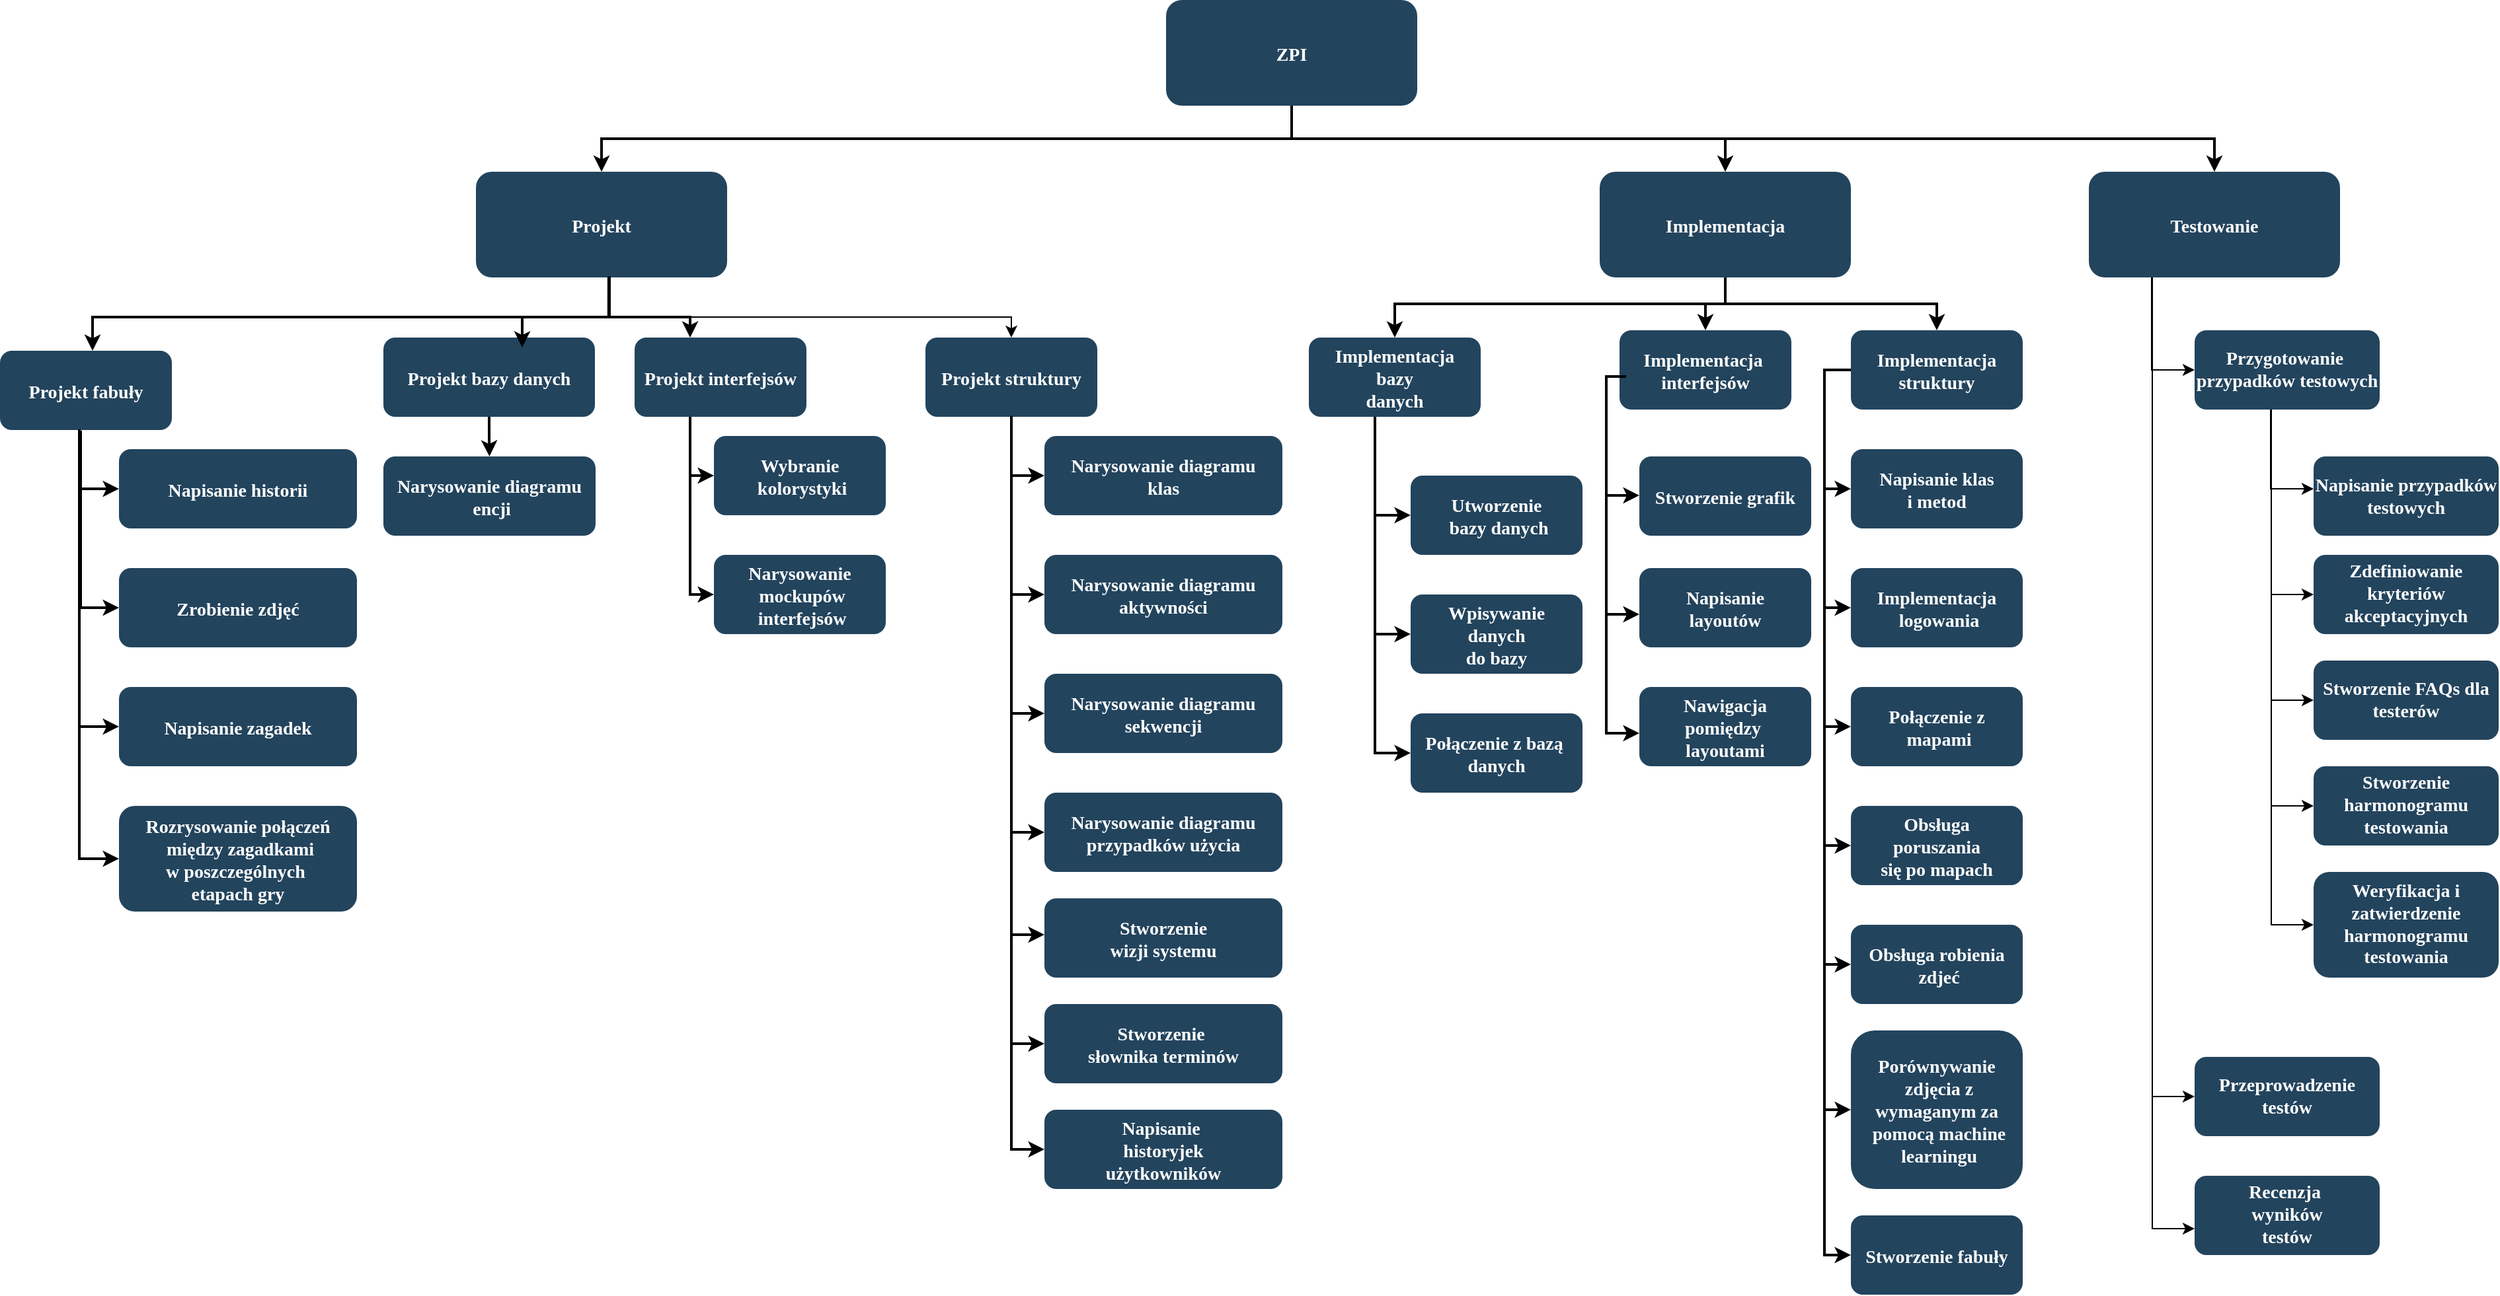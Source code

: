 <mxfile version="12.7.9" type="device"><diagram name="Page-1" id="2c0d36ab-eaac-3732-788b-9136903baeff"><mxGraphModel dx="3112.5" dy="785" grid="1" gridSize="10" guides="1" tooltips="1" connect="1" arrows="1" fold="1" page="1" pageScale="1.5" pageWidth="1169" pageHeight="827" background="#ffffff" math="0" shadow="0"><root><mxCell id="0"/><mxCell id="1" parent="0"/><mxCell id="2" value="ZPI" style="rounded=1;fillColor=#23445D;gradientColor=none;strokeColor=none;fontColor=#FFFFFF;fontStyle=1;fontFamily=Tahoma;fontSize=14" parent="1" vertex="1"><mxGeometry x="562" y="200" width="190" height="80" as="geometry"/></mxCell><mxCell id="9" value="" style="edgeStyle=elbowEdgeStyle;elbow=vertical;strokeWidth=2;rounded=0;entryX=0.5;entryY=0;entryDx=0;entryDy=0;" parent="1" source="2" target="10" edge="1"><mxGeometry x="337" y="215.5" width="100" height="100" as="geometry"><mxPoint x="337" y="315.5" as="sourcePoint"/><mxPoint x="1457.0" y="335.5" as="targetPoint"/></mxGeometry></mxCell><mxCell id="hsRtvy7XUHD8BwXl_ExT-123" value="" style="edgeStyle=orthogonalEdgeStyle;rounded=0;orthogonalLoop=1;jettySize=auto;html=1;exitX=0.25;exitY=1;exitDx=0;exitDy=0;entryX=0;entryY=0.5;entryDx=0;entryDy=0;" edge="1" parent="1" source="10" target="hsRtvy7XUHD8BwXl_ExT-108"><mxGeometry relative="1" as="geometry"><mxPoint x="1320" y="480" as="targetPoint"/><Array as="points"><mxPoint x="1308" y="480"/></Array></mxGeometry></mxCell><mxCell id="10" value="Testowanie" style="rounded=1;fillColor=#23445D;gradientColor=none;strokeColor=none;fontColor=#FFFFFF;fontStyle=1;fontFamily=Tahoma;fontSize=14" parent="1" vertex="1"><mxGeometry x="1260" y="330" width="190" height="80" as="geometry"/></mxCell><mxCell id="12" value="Implementacja" style="rounded=1;fillColor=#23445D;gradientColor=none;strokeColor=none;fontColor=#FFFFFF;fontStyle=1;fontFamily=Tahoma;fontSize=14" parent="1" vertex="1"><mxGeometry x="890.0" y="330" width="190" height="80" as="geometry"/></mxCell><mxCell id="13" value="Projekt" style="rounded=1;fillColor=#23445D;gradientColor=none;strokeColor=none;fontColor=#FFFFFF;fontStyle=1;fontFamily=Tahoma;fontSize=14" parent="1" vertex="1"><mxGeometry x="40" y="330" width="190" height="80" as="geometry"/></mxCell><mxCell id="14" value="Projekt bazy danych" style="rounded=1;fillColor=#23445D;gradientColor=none;strokeColor=none;fontColor=#FFFFFF;fontStyle=1;fontFamily=Tahoma;fontSize=14" parent="1" vertex="1"><mxGeometry x="-30" y="455.5" width="160" height="60" as="geometry"/></mxCell><mxCell id="15" value="Narysowanie diagramu&#10; encji" style="rounded=1;fillColor=#23445D;gradientColor=none;strokeColor=none;fontColor=#FFFFFF;fontStyle=1;fontFamily=Tahoma;fontSize=14" parent="1" vertex="1"><mxGeometry x="-30" y="545.5" width="160.5" height="60" as="geometry"/></mxCell><mxCell id="17" value="Projekt struktury" style="rounded=1;fillColor=#23445D;gradientColor=none;strokeColor=none;fontColor=#FFFFFF;fontStyle=1;fontFamily=Tahoma;fontSize=14" parent="1" vertex="1"><mxGeometry x="380" y="455.5" width="130" height="60" as="geometry"/></mxCell><mxCell id="18" value="Wybranie&#10; kolorystyki" style="rounded=1;fillColor=#23445D;gradientColor=none;strokeColor=none;fontColor=#FFFFFF;fontStyle=1;fontFamily=Tahoma;fontSize=14" parent="1" vertex="1"><mxGeometry x="220" y="530" width="130" height="60" as="geometry"/></mxCell><mxCell id="19" value="Narysowanie&#10; mockupów&#10; interfejsów" style="rounded=1;fillColor=#23445D;gradientColor=none;strokeColor=none;fontColor=#FFFFFF;fontStyle=1;fontFamily=Tahoma;fontSize=14" parent="1" vertex="1"><mxGeometry x="220" y="620" width="130" height="60" as="geometry"/></mxCell><mxCell id="25" value="Implementacja &#10;bazy &#10;danych" style="rounded=1;fillColor=#23445D;gradientColor=none;strokeColor=none;fontColor=#FFFFFF;fontStyle=1;fontFamily=Tahoma;fontSize=14" parent="1" vertex="1"><mxGeometry x="670" y="455.5" width="130" height="60" as="geometry"/></mxCell><mxCell id="26" value="Utworzenie&#10; bazy danych" style="rounded=1;fillColor=#23445D;gradientColor=none;strokeColor=none;fontColor=#FFFFFF;fontStyle=1;fontFamily=Tahoma;fontSize=14" parent="1" vertex="1"><mxGeometry x="747" y="560" width="130" height="60" as="geometry"/></mxCell><mxCell id="27" value="Wpisywanie &#10;danych&#10;do bazy" style="rounded=1;fillColor=#23445D;gradientColor=none;strokeColor=none;fontColor=#FFFFFF;fontStyle=1;fontFamily=Tahoma;fontSize=14" parent="1" vertex="1"><mxGeometry x="747" y="650" width="130" height="60" as="geometry"/></mxCell><mxCell id="28" value="Połączenie z bazą &#10;danych" style="rounded=1;fillColor=#23445D;gradientColor=none;strokeColor=none;fontColor=#FFFFFF;fontStyle=1;fontFamily=Tahoma;fontSize=14" parent="1" vertex="1"><mxGeometry x="747" y="740" width="130" height="60" as="geometry"/></mxCell><mxCell id="29" value="Implementacja &#10;interfejsów" style="rounded=1;fillColor=#23445D;gradientColor=none;strokeColor=none;fontColor=#FFFFFF;fontStyle=1;fontFamily=Tahoma;fontSize=14" parent="1" vertex="1"><mxGeometry x="905" y="450" width="130" height="60" as="geometry"/></mxCell><mxCell id="30" value="Stworzenie grafik" style="rounded=1;fillColor=#23445D;gradientColor=none;strokeColor=none;fontColor=#FFFFFF;fontStyle=1;fontFamily=Tahoma;fontSize=14" parent="1" vertex="1"><mxGeometry x="920" y="545.5" width="130" height="60" as="geometry"/></mxCell><mxCell id="31" value="Napisanie &#10;layoutów" style="rounded=1;fillColor=#23445D;gradientColor=none;strokeColor=none;fontColor=#FFFFFF;fontStyle=1;fontFamily=Tahoma;fontSize=14" parent="1" vertex="1"><mxGeometry x="920" y="630" width="130" height="60" as="geometry"/></mxCell><mxCell id="32" value="Nawigacja &#10;pomiędzy &#10;layoutami" style="rounded=1;fillColor=#23445D;gradientColor=none;strokeColor=none;fontColor=#FFFFFF;fontStyle=1;fontFamily=Tahoma;fontSize=14" parent="1" vertex="1"><mxGeometry x="920" y="720" width="130" height="60" as="geometry"/></mxCell><mxCell id="33" value="Implementacja &#10;struktury" style="rounded=1;fillColor=#23445D;gradientColor=none;strokeColor=none;fontColor=#FFFFFF;fontStyle=1;fontFamily=Tahoma;fontSize=14" parent="1" vertex="1"><mxGeometry x="1080" y="450" width="130" height="60" as="geometry"/></mxCell><mxCell id="34" value="Napisanie klas &#10;i metod" style="rounded=1;fillColor=#23445D;gradientColor=none;strokeColor=none;fontColor=#FFFFFF;fontStyle=1;fontFamily=Tahoma;fontSize=14" parent="1" vertex="1"><mxGeometry x="1080" y="540" width="130" height="60" as="geometry"/></mxCell><mxCell id="35" value="Implementacja&#10; logowania" style="rounded=1;fillColor=#23445D;gradientColor=none;strokeColor=none;fontColor=#FFFFFF;fontStyle=1;fontFamily=Tahoma;fontSize=14" parent="1" vertex="1"><mxGeometry x="1080" y="630" width="130" height="60" as="geometry"/></mxCell><mxCell id="36" value="Połączenie z&#10; mapami" style="rounded=1;fillColor=#23445D;gradientColor=none;strokeColor=none;fontColor=#FFFFFF;fontStyle=1;fontFamily=Tahoma;fontSize=14" parent="1" vertex="1"><mxGeometry x="1080" y="720" width="130" height="60" as="geometry"/></mxCell><mxCell id="37" value="Obsługa &#10;poruszania &#10;się po mapach" style="rounded=1;fillColor=#23445D;gradientColor=none;strokeColor=none;fontColor=#FFFFFF;fontStyle=1;fontFamily=Tahoma;fontSize=14" parent="1" vertex="1"><mxGeometry x="1080" y="810" width="130" height="60" as="geometry"/></mxCell><mxCell id="38" value="Obsługa robienia&#10; zdjeć" style="rounded=1;fillColor=#23445D;gradientColor=none;strokeColor=none;fontColor=#FFFFFF;fontStyle=1;fontFamily=Tahoma;fontSize=14" parent="1" vertex="1"><mxGeometry x="1080" y="900" width="130" height="60" as="geometry"/></mxCell><mxCell id="59" value="" style="edgeStyle=elbowEdgeStyle;elbow=vertical;strokeWidth=2;rounded=0" parent="1" source="2" target="12" edge="1"><mxGeometry x="347" y="225.5" width="100" height="100" as="geometry"><mxPoint x="862.0" y="275.5" as="sourcePoint"/><mxPoint x="1467.0" y="345.5" as="targetPoint"/></mxGeometry></mxCell><mxCell id="61" value="" style="edgeStyle=elbowEdgeStyle;elbow=vertical;strokeWidth=2;rounded=0" parent="1" source="2" target="13" edge="1"><mxGeometry x="-23" y="135.5" width="100" height="100" as="geometry"><mxPoint x="-23" y="235.5" as="sourcePoint"/><mxPoint x="77" y="135.5" as="targetPoint"/></mxGeometry></mxCell><mxCell id="64" value="" style="edgeStyle=elbowEdgeStyle;elbow=horizontal;strokeWidth=2;rounded=0" parent="1" target="16" edge="1"><mxGeometry x="-23" y="135.5" width="100" height="100" as="geometry"><mxPoint x="140" y="440" as="sourcePoint"/><mxPoint x="77" y="135.5" as="targetPoint"/><Array as="points"><mxPoint x="202" y="435.5"/></Array></mxGeometry></mxCell><mxCell id="66" value="" style="edgeStyle=elbowEdgeStyle;elbow=horizontal;strokeWidth=2;rounded=0;exitX=0.313;exitY=0.984;exitDx=0;exitDy=0;exitPerimeter=0;" parent="1" source="16" target="18" edge="1"><mxGeometry x="-23" y="135.5" width="100" height="100" as="geometry"><mxPoint x="-23" y="235.5" as="sourcePoint"/><mxPoint x="77" y="135.5" as="targetPoint"/><Array as="points"><mxPoint x="202" y="525.5"/></Array></mxGeometry></mxCell><mxCell id="67" value="" style="edgeStyle=elbowEdgeStyle;elbow=horizontal;strokeWidth=2;rounded=0;exitX=0.323;exitY=1.003;exitDx=0;exitDy=0;exitPerimeter=0;" parent="1" source="16" target="19" edge="1"><mxGeometry x="-23" y="135.5" width="100" height="100" as="geometry"><mxPoint x="-23" y="235.5" as="sourcePoint"/><mxPoint x="77" y="135.5" as="targetPoint"/><Array as="points"><mxPoint x="202" y="575.5"/></Array></mxGeometry></mxCell><mxCell id="70" value="" style="edgeStyle=elbowEdgeStyle;elbow=horizontal;strokeWidth=2;rounded=0" parent="1" target="26" edge="1"><mxGeometry x="247" y="130" width="100" height="100" as="geometry"><mxPoint x="720" y="515.5" as="sourcePoint"/><mxPoint x="347" y="130" as="targetPoint"/><Array as="points"><mxPoint x="720" y="484.5"/><mxPoint x="667" y="530"/></Array></mxGeometry></mxCell><mxCell id="71" value="" style="edgeStyle=elbowEdgeStyle;elbow=horizontal;strokeWidth=2;rounded=0" parent="1" target="27" edge="1"><mxGeometry x="247" y="130" width="100" height="100" as="geometry"><mxPoint x="720" y="515.5" as="sourcePoint"/><mxPoint x="347" y="130" as="targetPoint"/><Array as="points"><mxPoint x="720" y="480.5"/><mxPoint x="667" y="570"/></Array></mxGeometry></mxCell><mxCell id="72" value="" style="edgeStyle=elbowEdgeStyle;elbow=horizontal;strokeWidth=2;rounded=0" parent="1" target="28" edge="1"><mxGeometry x="247" y="130" width="100" height="100" as="geometry"><mxPoint x="720" y="515.5" as="sourcePoint"/><mxPoint x="347" y="130" as="targetPoint"/><Array as="points"><mxPoint x="720" y="480.5"/><mxPoint x="667" y="610"/></Array></mxGeometry></mxCell><mxCell id="73" value="" style="edgeStyle=elbowEdgeStyle;elbow=horizontal;strokeWidth=2;rounded=0" parent="1" edge="1"><mxGeometry x="305" y="135" width="100" height="100" as="geometry"><mxPoint x="910" y="485" as="sourcePoint"/><mxPoint x="920" y="575" as="targetPoint"/><Array as="points"><mxPoint x="895" y="535"/></Array></mxGeometry></mxCell><mxCell id="74" value="" style="edgeStyle=elbowEdgeStyle;elbow=horizontal;strokeWidth=2;rounded=0" parent="1" edge="1"><mxGeometry x="305" y="135" width="100" height="100" as="geometry"><mxPoint x="910" y="485" as="sourcePoint"/><mxPoint x="920" y="665" as="targetPoint"/><Array as="points"><mxPoint x="895" y="575"/></Array></mxGeometry></mxCell><mxCell id="75" value="" style="edgeStyle=elbowEdgeStyle;elbow=horizontal;strokeWidth=2;rounded=0" parent="1" edge="1"><mxGeometry x="305" y="135" width="100" height="100" as="geometry"><mxPoint x="910" y="485" as="sourcePoint"/><mxPoint x="920" y="755.0" as="targetPoint"/><Array as="points"><mxPoint x="895" y="615"/></Array></mxGeometry></mxCell><mxCell id="76" value="" style="edgeStyle=elbowEdgeStyle;elbow=horizontal;strokeWidth=2;rounded=0" parent="1" source="33" target="34" edge="1"><mxGeometry x="290" y="130" width="100" height="100" as="geometry"><mxPoint x="290" y="230" as="sourcePoint"/><mxPoint x="390" y="130" as="targetPoint"/><Array as="points"><mxPoint x="1060" y="530"/></Array></mxGeometry></mxCell><mxCell id="77" value="" style="edgeStyle=elbowEdgeStyle;elbow=horizontal;strokeWidth=2;rounded=0" parent="1" source="33" target="35" edge="1"><mxGeometry x="290" y="130" width="100" height="100" as="geometry"><mxPoint x="290" y="230" as="sourcePoint"/><mxPoint x="390" y="130" as="targetPoint"/><Array as="points"><mxPoint x="1060" y="570"/></Array></mxGeometry></mxCell><mxCell id="78" value="" style="edgeStyle=elbowEdgeStyle;elbow=horizontal;strokeWidth=2;rounded=0" parent="1" source="33" target="36" edge="1"><mxGeometry x="290" y="130" width="100" height="100" as="geometry"><mxPoint x="290" y="230" as="sourcePoint"/><mxPoint x="390" y="130" as="targetPoint"/><Array as="points"><mxPoint x="1060" y="620"/></Array></mxGeometry></mxCell><mxCell id="79" value="" style="edgeStyle=elbowEdgeStyle;elbow=horizontal;strokeWidth=2;rounded=0" parent="1" source="33" target="37" edge="1"><mxGeometry x="290" y="130" width="100" height="100" as="geometry"><mxPoint x="290" y="230" as="sourcePoint"/><mxPoint x="390" y="130" as="targetPoint"/><Array as="points"><mxPoint x="1060" y="660"/></Array></mxGeometry></mxCell><mxCell id="80" value="" style="edgeStyle=elbowEdgeStyle;elbow=horizontal;strokeWidth=2;rounded=0" parent="1" source="33" target="38" edge="1"><mxGeometry x="290" y="130" width="100" height="100" as="geometry"><mxPoint x="290" y="230" as="sourcePoint"/><mxPoint x="390" y="130" as="targetPoint"/><Array as="points"><mxPoint x="1060" y="700"/></Array></mxGeometry></mxCell><mxCell id="100" value="" style="edgeStyle=elbowEdgeStyle;elbow=vertical;strokeWidth=2;rounded=0" parent="1" source="12" target="25" edge="1"><mxGeometry x="290" y="130" width="100" height="100" as="geometry"><mxPoint x="290" y="230" as="sourcePoint"/><mxPoint x="390" y="130" as="targetPoint"/><Array as="points"><mxPoint x="985" y="430"/><mxPoint x="980" y="430"/><mxPoint x="985" y="431"/><mxPoint x="893" y="430.5"/></Array></mxGeometry></mxCell><mxCell id="101" value="" style="edgeStyle=elbowEdgeStyle;elbow=vertical;strokeWidth=2;rounded=0" parent="1" source="12" target="29" edge="1"><mxGeometry x="290" y="130" width="100" height="100" as="geometry"><mxPoint x="290" y="230" as="sourcePoint"/><mxPoint x="390" y="130" as="targetPoint"/></mxGeometry></mxCell><mxCell id="102" value="" style="edgeStyle=elbowEdgeStyle;elbow=vertical;strokeWidth=2;rounded=0" parent="1" source="12" target="33" edge="1"><mxGeometry x="290" y="130" width="100" height="100" as="geometry"><mxPoint x="290" y="230" as="sourcePoint"/><mxPoint x="390" y="130" as="targetPoint"/></mxGeometry></mxCell><mxCell id="107" value="" style="edgeStyle=elbowEdgeStyle;elbow=vertical;rounded=0;strokeWidth=2" parent="1" source="14" target="15" edge="1"><mxGeometry x="-23" y="135.5" width="100" height="100" as="geometry"><mxPoint x="-23" y="235.5" as="sourcePoint"/><mxPoint x="77" y="135.5" as="targetPoint"/></mxGeometry></mxCell><mxCell id="E_6HxF_qJJ1318BnI1Um-128" style="edgeStyle=orthogonalEdgeStyle;rounded=0;orthogonalLoop=1;jettySize=auto;html=1;entryX=0.5;entryY=0;entryDx=0;entryDy=0;exitX=0.526;exitY=0.996;exitDx=0;exitDy=0;exitPerimeter=0;" parent="1" source="13" target="17" edge="1"><mxGeometry relative="1" as="geometry"><mxPoint x="343" y="470" as="targetPoint"/><Array as="points"><mxPoint x="140" y="440"/><mxPoint x="445" y="440"/></Array><mxPoint x="140" y="430" as="sourcePoint"/></mxGeometry></mxCell><mxCell id="16" value="Projekt interfejsów" style="rounded=1;fillColor=#23445D;gradientColor=none;strokeColor=none;fontColor=#FFFFFF;fontStyle=1;fontFamily=Tahoma;fontSize=14" parent="1" vertex="1"><mxGeometry x="160" y="455.5" width="130" height="60" as="geometry"/></mxCell><mxCell id="E_6HxF_qJJ1318BnI1Um-133" value="Narysowanie diagramu&#10;klas" style="rounded=1;fillColor=#23445D;gradientColor=none;strokeColor=none;fontColor=#FFFFFF;fontStyle=1;fontFamily=Tahoma;fontSize=14" parent="1" vertex="1"><mxGeometry x="470" y="530" width="180" height="60" as="geometry"/></mxCell><mxCell id="E_6HxF_qJJ1318BnI1Um-136" value="" style="edgeStyle=elbowEdgeStyle;elbow=horizontal;strokeWidth=2;rounded=0;exitX=0.5;exitY=1;exitDx=0;exitDy=0;entryX=0;entryY=0.5;entryDx=0;entryDy=0;" parent="1" source="17" target="E_6HxF_qJJ1318BnI1Um-133" edge="1"><mxGeometry x="215" y="270" width="100" height="100" as="geometry"><mxPoint x="440" y="550" as="sourcePoint"/><mxPoint x="458.0" y="694.5" as="targetPoint"/><Array as="points"><mxPoint x="445" y="540"/></Array></mxGeometry></mxCell><mxCell id="E_6HxF_qJJ1318BnI1Um-137" value="Narysowanie diagramu&#10;aktywności" style="rounded=1;fillColor=#23445D;gradientColor=none;strokeColor=none;fontColor=#FFFFFF;fontStyle=1;fontFamily=Tahoma;fontSize=14" parent="1" vertex="1"><mxGeometry x="470" y="620" width="180" height="60" as="geometry"/></mxCell><mxCell id="E_6HxF_qJJ1318BnI1Um-138" value="Narysowanie diagramu&#10;sekwencji" style="rounded=1;fillColor=#23445D;gradientColor=none;strokeColor=none;fontColor=#FFFFFF;fontStyle=1;fontFamily=Tahoma;fontSize=14" parent="1" vertex="1"><mxGeometry x="470" y="710" width="180" height="60" as="geometry"/></mxCell><mxCell id="E_6HxF_qJJ1318BnI1Um-139" value="" style="edgeStyle=elbowEdgeStyle;elbow=horizontal;strokeWidth=2;rounded=0;entryX=0;entryY=0.5;entryDx=0;entryDy=0;" parent="1" target="E_6HxF_qJJ1318BnI1Um-137" edge="1"><mxGeometry x="185" y="360" width="100" height="100" as="geometry"><mxPoint x="445" y="516" as="sourcePoint"/><mxPoint x="428.0" y="874.5" as="targetPoint"/><Array as="points"><mxPoint x="445" y="600"/></Array></mxGeometry></mxCell><mxCell id="E_6HxF_qJJ1318BnI1Um-141" value="" style="edgeStyle=elbowEdgeStyle;elbow=horizontal;strokeWidth=2;rounded=0;entryX=0;entryY=0.5;entryDx=0;entryDy=0;" parent="1" source="17" target="E_6HxF_qJJ1318BnI1Um-138" edge="1"><mxGeometry x="215" y="490" width="100" height="100" as="geometry"><mxPoint x="440" y="770" as="sourcePoint"/><mxPoint x="458.0" y="1004.5" as="targetPoint"/><Array as="points"><mxPoint x="445" y="610"/><mxPoint x="410" y="620"/><mxPoint x="440" y="750"/></Array></mxGeometry></mxCell><mxCell id="E_6HxF_qJJ1318BnI1Um-143" value="Narysowanie diagramu&#10;przypadków użycia" style="rounded=1;fillColor=#23445D;gradientColor=none;strokeColor=none;fontColor=#FFFFFF;fontStyle=1;fontFamily=Tahoma;fontSize=14" parent="1" vertex="1"><mxGeometry x="470" y="800" width="180" height="60" as="geometry"/></mxCell><mxCell id="E_6HxF_qJJ1318BnI1Um-144" value="" style="edgeStyle=elbowEdgeStyle;elbow=horizontal;strokeWidth=2;rounded=0;" parent="1" target="E_6HxF_qJJ1318BnI1Um-143" edge="1"><mxGeometry x="205.0" y="754.5" width="100" height="100" as="geometry"><mxPoint x="445" y="515" as="sourcePoint"/><mxPoint x="450" y="840" as="targetPoint"/><Array as="points"><mxPoint x="445" y="710"/><mxPoint x="400" y="630"/><mxPoint x="440" y="720"/><mxPoint x="370" y="850"/><mxPoint x="440" y="590"/><mxPoint x="480" y="850"/><mxPoint x="430.0" y="1014.5"/></Array></mxGeometry></mxCell><mxCell id="E_6HxF_qJJ1318BnI1Um-149" value="Porównywanie&#10; zdjęcia z &#10;wymaganym za&#10; pomocą machine&#10; learningu" style="rounded=1;fillColor=#23445D;gradientColor=none;strokeColor=none;fontColor=#FFFFFF;fontStyle=1;fontFamily=Tahoma;fontSize=14" parent="1" vertex="1"><mxGeometry x="1080" y="980" width="130" height="120" as="geometry"/></mxCell><mxCell id="E_6HxF_qJJ1318BnI1Um-150" value="Stworzenie fabuły" style="rounded=1;fillColor=#23445D;gradientColor=none;strokeColor=none;fontColor=#FFFFFF;fontStyle=1;fontFamily=Tahoma;fontSize=14" parent="1" vertex="1"><mxGeometry x="1080" y="1120" width="130" height="60" as="geometry"/></mxCell><mxCell id="E_6HxF_qJJ1318BnI1Um-153" value="" style="edgeStyle=elbowEdgeStyle;elbow=horizontal;strokeWidth=2;rounded=0;entryX=0;entryY=0.5;entryDx=0;entryDy=0;" parent="1" target="E_6HxF_qJJ1318BnI1Um-149" edge="1"><mxGeometry x="240" y="470" width="100" height="100" as="geometry"><mxPoint x="1060" y="550" as="sourcePoint"/><mxPoint x="1030" y="1270.0" as="targetPoint"/><Array as="points"><mxPoint x="1060" y="820"/><mxPoint x="1010" y="1040"/></Array></mxGeometry></mxCell><mxCell id="E_6HxF_qJJ1318BnI1Um-155" value="" style="edgeStyle=elbowEdgeStyle;elbow=horizontal;strokeWidth=2;rounded=0;entryX=0;entryY=0.5;entryDx=0;entryDy=0;" parent="1" target="E_6HxF_qJJ1318BnI1Um-150" edge="1"><mxGeometry x="220" y="580" width="100" height="100" as="geometry"><mxPoint x="1060" y="880" as="sourcePoint"/><mxPoint x="1010" y="1380.0" as="targetPoint"/><Array as="points"><mxPoint x="1060" y="1020"/><mxPoint x="990" y="1150"/></Array></mxGeometry></mxCell><mxCell id="E_6HxF_qJJ1318BnI1Um-159" value="Projekt fabuły" style="rounded=1;fillColor=#23445D;gradientColor=none;strokeColor=none;fontColor=#FFFFFF;fontStyle=1;fontFamily=Tahoma;fontSize=14" parent="1" vertex="1"><mxGeometry x="-320" y="465.5" width="130" height="60" as="geometry"/></mxCell><mxCell id="E_6HxF_qJJ1318BnI1Um-160" value="Napisanie historii" style="rounded=1;fillColor=#23445D;gradientColor=none;strokeColor=none;fontColor=#FFFFFF;fontStyle=1;fontFamily=Tahoma;fontSize=14" parent="1" vertex="1"><mxGeometry x="-230" y="540" width="180" height="60" as="geometry"/></mxCell><mxCell id="E_6HxF_qJJ1318BnI1Um-161" value="" style="edgeStyle=elbowEdgeStyle;elbow=horizontal;strokeWidth=2;rounded=0;entryX=0;entryY=0.5;entryDx=0;entryDy=0;" parent="1" target="E_6HxF_qJJ1318BnI1Um-160" edge="1"><mxGeometry x="-485" y="280" width="100" height="100" as="geometry"><mxPoint x="-260" y="526" as="sourcePoint"/><mxPoint x="-242.0" y="704.5" as="targetPoint"/><Array as="points"><mxPoint x="-260" y="560"/><mxPoint x="-255" y="550"/></Array></mxGeometry></mxCell><mxCell id="E_6HxF_qJJ1318BnI1Um-162" value="Zrobienie zdjęć" style="rounded=1;fillColor=#23445D;gradientColor=none;strokeColor=none;fontColor=#FFFFFF;fontStyle=1;fontFamily=Tahoma;fontSize=14" parent="1" vertex="1"><mxGeometry x="-230" y="630" width="180" height="60" as="geometry"/></mxCell><mxCell id="E_6HxF_qJJ1318BnI1Um-163" value="Napisanie zagadek" style="rounded=1;fillColor=#23445D;gradientColor=none;strokeColor=none;fontColor=#FFFFFF;fontStyle=1;fontFamily=Tahoma;fontSize=14" parent="1" vertex="1"><mxGeometry x="-230" y="720" width="180" height="60" as="geometry"/></mxCell><mxCell id="E_6HxF_qJJ1318BnI1Um-164" value="" style="edgeStyle=elbowEdgeStyle;elbow=horizontal;strokeWidth=2;rounded=0;entryX=0;entryY=0.5;entryDx=0;entryDy=0;" parent="1" target="E_6HxF_qJJ1318BnI1Um-162" edge="1"><mxGeometry x="-515" y="370" width="100" height="100" as="geometry"><mxPoint x="-259" y="526" as="sourcePoint"/><mxPoint x="-272.0" y="884.5" as="targetPoint"/><Array as="points"><mxPoint x="-259" y="550"/></Array></mxGeometry></mxCell><mxCell id="E_6HxF_qJJ1318BnI1Um-166" value="" style="edgeStyle=elbowEdgeStyle;elbow=horizontal;strokeWidth=2;rounded=0;entryX=0;entryY=0.5;entryDx=0;entryDy=0;" parent="1" source="E_6HxF_qJJ1318BnI1Um-159" target="E_6HxF_qJJ1318BnI1Um-163" edge="1"><mxGeometry x="-485" y="500" width="100" height="100" as="geometry"><mxPoint x="-260" y="780" as="sourcePoint"/><mxPoint x="-242.0" y="1014.5" as="targetPoint"/><Array as="points"><mxPoint x="-260" y="760"/></Array></mxGeometry></mxCell><mxCell id="E_6HxF_qJJ1318BnI1Um-168" value="Rozrysowanie połączeń&#10; między zagadkami &#10;w poszczególnych &#10;etapach gry" style="rounded=1;fillColor=#23445D;gradientColor=none;strokeColor=none;fontColor=#FFFFFF;fontStyle=1;fontFamily=Tahoma;fontSize=14" parent="1" vertex="1"><mxGeometry x="-230" y="810" width="180" height="80" as="geometry"/></mxCell><mxCell id="E_6HxF_qJJ1318BnI1Um-169" value="" style="edgeStyle=elbowEdgeStyle;elbow=horizontal;strokeWidth=2;rounded=0;" parent="1" target="E_6HxF_qJJ1318BnI1Um-168" edge="1"><mxGeometry x="-495.0" y="764.5" width="100" height="100" as="geometry"><mxPoint x="-260" y="525" as="sourcePoint"/><mxPoint x="-250" y="850" as="targetPoint"/><Array as="points"><mxPoint x="-260" y="730"/><mxPoint x="-330" y="860"/><mxPoint x="-260" y="600"/><mxPoint x="-220" y="860"/><mxPoint x="-270.0" y="1024.5"/></Array></mxGeometry></mxCell><mxCell id="fPhmfqTEbloUd3UaQGej-117" value="" style="edgeStyle=elbowEdgeStyle;elbow=vertical;strokeWidth=2;rounded=0;exitX=0.531;exitY=0.99;exitDx=0;exitDy=0;exitPerimeter=0;" parent="1" source="13" edge="1"><mxGeometry x="-323" y="145.5" width="100" height="100" as="geometry"><mxPoint x="202" y="420" as="sourcePoint"/><mxPoint x="-250" y="465.5" as="targetPoint"/><Array as="points"><mxPoint x="100" y="440"/><mxPoint x="100" y="437"/></Array></mxGeometry></mxCell><mxCell id="fPhmfqTEbloUd3UaQGej-120" value="" style="edgeStyle=elbowEdgeStyle;elbow=vertical;strokeWidth=2;rounded=0;exitX=0.531;exitY=0.998;exitDx=0;exitDy=0;exitPerimeter=0;" parent="1" source="13" edge="1"><mxGeometry x="-488" y="195.5" width="100" height="100" as="geometry"><mxPoint x="-90" y="460" as="sourcePoint"/><mxPoint x="75" y="463" as="targetPoint"/><Array as="points"><mxPoint x="110" y="440"/><mxPoint x="110" y="437"/></Array></mxGeometry></mxCell><mxCell id="hsRtvy7XUHD8BwXl_ExT-108" value="&lt;font color=&quot;#ffffff&quot; face=&quot;Tahoma&quot; style=&quot;font-size: 14px&quot;&gt;&lt;b&gt;Przygotowanie&amp;nbsp;&lt;br&gt;przypadków testowych&lt;/b&gt;&lt;/font&gt;" style="rounded=1;whiteSpace=wrap;html=1;fillColor=#23445D;strokeColor=none;" vertex="1" parent="1"><mxGeometry x="1340" y="450" width="140" height="60" as="geometry"/></mxCell><mxCell id="hsRtvy7XUHD8BwXl_ExT-134" value="&lt;font color=&quot;#ffffff&quot; face=&quot;Tahoma&quot;&gt;&lt;span style=&quot;font-size: 14px&quot;&gt;&lt;b&gt;Napisanie przypadków testowych&lt;/b&gt;&lt;/span&gt;&lt;/font&gt;" style="rounded=1;whiteSpace=wrap;html=1;fillColor=#23445D;strokeColor=none;" vertex="1" parent="1"><mxGeometry x="1430" y="545.5" width="140" height="60" as="geometry"/></mxCell><mxCell id="hsRtvy7XUHD8BwXl_ExT-109" value="&lt;font color=&quot;#ffffff&quot; face=&quot;Tahoma&quot; size=&quot;1&quot;&gt;&lt;b style=&quot;font-size: 14px&quot;&gt;Przeprowadzenie testów&lt;/b&gt;&lt;/font&gt;" style="rounded=1;whiteSpace=wrap;html=1;fillColor=#23445D;strokeColor=none;" vertex="1" parent="1"><mxGeometry x="1340" y="1000" width="140" height="60" as="geometry"/></mxCell><mxCell id="hsRtvy7XUHD8BwXl_ExT-110" value="&lt;font face=&quot;Tahoma&quot; color=&quot;#ffffff&quot; style=&quot;font-size: 14px&quot;&gt;&lt;b&gt;Recenzja&amp;nbsp;&lt;br&gt;wyników&lt;br&gt;testów&lt;/b&gt;&lt;/font&gt;" style="rounded=1;whiteSpace=wrap;html=1;fillColor=#23445D;strokeColor=none;" vertex="1" parent="1"><mxGeometry x="1340" y="1090" width="140" height="60" as="geometry"/></mxCell><mxCell id="hsRtvy7XUHD8BwXl_ExT-136" value="&lt;font color=&quot;#ffffff&quot; face=&quot;Tahoma&quot;&gt;&lt;span style=&quot;font-size: 14px&quot;&gt;&lt;b&gt;Zdefiniowanie kryteriów akceptacyjnych&lt;/b&gt;&lt;/span&gt;&lt;/font&gt;" style="rounded=1;whiteSpace=wrap;html=1;fillColor=#23445D;strokeColor=none;" vertex="1" parent="1"><mxGeometry x="1430" y="620" width="140" height="60" as="geometry"/></mxCell><mxCell id="hsRtvy7XUHD8BwXl_ExT-137" value="&lt;font color=&quot;#ffffff&quot; face=&quot;Tahoma&quot;&gt;&lt;span style=&quot;font-size: 14px&quot;&gt;&lt;b&gt;Stworzenie FAQs dla testerów&lt;/b&gt;&lt;/span&gt;&lt;/font&gt;" style="rounded=1;whiteSpace=wrap;html=1;fillColor=#23445D;strokeColor=none;" vertex="1" parent="1"><mxGeometry x="1430" y="700" width="140" height="60" as="geometry"/></mxCell><mxCell id="hsRtvy7XUHD8BwXl_ExT-138" value="&lt;font color=&quot;#ffffff&quot; face=&quot;Tahoma&quot;&gt;&lt;span style=&quot;font-size: 14px&quot;&gt;&lt;b&gt;Stworzenie harmonogramu testowania&lt;/b&gt;&lt;/span&gt;&lt;/font&gt;" style="rounded=1;whiteSpace=wrap;html=1;fillColor=#23445D;strokeColor=none;" vertex="1" parent="1"><mxGeometry x="1430" y="780" width="140" height="60" as="geometry"/></mxCell><mxCell id="hsRtvy7XUHD8BwXl_ExT-142" value="&lt;font color=&quot;#ffffff&quot; face=&quot;Tahoma&quot;&gt;&lt;span style=&quot;font-size: 14px&quot;&gt;&lt;b&gt;Weryfikacja i zatwierdzenie harmonogramu testowania&lt;/b&gt;&lt;/span&gt;&lt;/font&gt;" style="rounded=1;whiteSpace=wrap;html=1;fillColor=#23445D;strokeColor=none;" vertex="1" parent="1"><mxGeometry x="1430" y="860" width="140" height="80" as="geometry"/></mxCell><mxCell id="hsRtvy7XUHD8BwXl_ExT-145" value="" style="edgeStyle=orthogonalEdgeStyle;rounded=0;orthogonalLoop=1;jettySize=auto;html=1;entryX=0;entryY=0.5;entryDx=0;entryDy=0;" edge="1" parent="1"><mxGeometry relative="1" as="geometry"><mxPoint x="1308" y="410" as="sourcePoint"/><mxPoint x="1340" y="1030" as="targetPoint"/><Array as="points"><mxPoint x="1308" y="1030"/></Array></mxGeometry></mxCell><mxCell id="hsRtvy7XUHD8BwXl_ExT-146" value="" style="edgeStyle=orthogonalEdgeStyle;rounded=0;orthogonalLoop=1;jettySize=auto;html=1;entryX=0;entryY=0.5;entryDx=0;entryDy=0;" edge="1" parent="1"><mxGeometry relative="1" as="geometry"><mxPoint x="1308" y="410" as="sourcePoint"/><mxPoint x="1340" y="1130" as="targetPoint"/><Array as="points"><mxPoint x="1308" y="1130"/></Array></mxGeometry></mxCell><mxCell id="hsRtvy7XUHD8BwXl_ExT-147" value="" style="edgeStyle=orthogonalEdgeStyle;rounded=0;orthogonalLoop=1;jettySize=auto;html=1;exitX=0.25;exitY=1;exitDx=0;exitDy=0;" edge="1" parent="1"><mxGeometry relative="1" as="geometry"><mxPoint x="1397.5" y="510" as="sourcePoint"/><mxPoint x="1430" y="570" as="targetPoint"/><Array as="points"><mxPoint x="1398" y="570"/><mxPoint x="1430" y="570"/></Array></mxGeometry></mxCell><mxCell id="hsRtvy7XUHD8BwXl_ExT-148" value="" style="edgeStyle=orthogonalEdgeStyle;rounded=0;orthogonalLoop=1;jettySize=auto;html=1;" edge="1" parent="1"><mxGeometry relative="1" as="geometry"><mxPoint x="1398" y="510" as="sourcePoint"/><mxPoint x="1430" y="650" as="targetPoint"/><Array as="points"><mxPoint x="1398" y="650"/><mxPoint x="1430" y="650"/></Array></mxGeometry></mxCell><mxCell id="hsRtvy7XUHD8BwXl_ExT-149" value="" style="edgeStyle=orthogonalEdgeStyle;rounded=0;orthogonalLoop=1;jettySize=auto;html=1;" edge="1" parent="1"><mxGeometry relative="1" as="geometry"><mxPoint x="1398" y="510" as="sourcePoint"/><mxPoint x="1430" y="730" as="targetPoint"/><Array as="points"><mxPoint x="1398" y="730"/><mxPoint x="1430" y="730"/></Array></mxGeometry></mxCell><mxCell id="hsRtvy7XUHD8BwXl_ExT-150" value="" style="edgeStyle=orthogonalEdgeStyle;rounded=0;orthogonalLoop=1;jettySize=auto;html=1;" edge="1" parent="1"><mxGeometry relative="1" as="geometry"><mxPoint x="1398" y="520" as="sourcePoint"/><mxPoint x="1430" y="810" as="targetPoint"/><Array as="points"><mxPoint x="1398" y="810"/><mxPoint x="1430" y="810"/></Array></mxGeometry></mxCell><mxCell id="hsRtvy7XUHD8BwXl_ExT-152" value="" style="edgeStyle=orthogonalEdgeStyle;rounded=0;orthogonalLoop=1;jettySize=auto;html=1;" edge="1" parent="1"><mxGeometry relative="1" as="geometry"><mxPoint x="1398" y="520" as="sourcePoint"/><mxPoint x="1430" y="900" as="targetPoint"/><Array as="points"><mxPoint x="1398" y="900"/><mxPoint x="1430" y="900"/></Array></mxGeometry></mxCell><mxCell id="hsRtvy7XUHD8BwXl_ExT-153" value="Stworzenie&#10;wizji systemu" style="rounded=1;fillColor=#23445D;gradientColor=none;strokeColor=none;fontColor=#FFFFFF;fontStyle=1;fontFamily=Tahoma;fontSize=14" vertex="1" parent="1"><mxGeometry x="470" y="880" width="180" height="60" as="geometry"/></mxCell><mxCell id="hsRtvy7XUHD8BwXl_ExT-154" value="Stworzenie &#10;słownika terminów" style="rounded=1;fillColor=#23445D;gradientColor=none;strokeColor=none;fontColor=#FFFFFF;fontStyle=1;fontFamily=Tahoma;fontSize=14" vertex="1" parent="1"><mxGeometry x="470" y="960" width="180" height="60" as="geometry"/></mxCell><mxCell id="hsRtvy7XUHD8BwXl_ExT-155" value="Napisanie &#10;historyjek&#10;użytkowników" style="rounded=1;fillColor=#23445D;gradientColor=none;strokeColor=none;fontColor=#FFFFFF;fontStyle=1;fontFamily=Tahoma;fontSize=14" vertex="1" parent="1"><mxGeometry x="470" y="1040" width="180" height="60" as="geometry"/></mxCell><mxCell id="hsRtvy7XUHD8BwXl_ExT-156" value="" style="edgeStyle=elbowEdgeStyle;elbow=horizontal;strokeWidth=2;rounded=0;" edge="1" parent="1"><mxGeometry x="205.0" y="832" width="100" height="100" as="geometry"><mxPoint x="445" y="592.5" as="sourcePoint"/><mxPoint x="470" y="907.5" as="targetPoint"/><Array as="points"><mxPoint x="445" y="787.5"/><mxPoint x="400" y="707.5"/><mxPoint x="440" y="797.5"/><mxPoint x="370" y="927.5"/><mxPoint x="440" y="667.5"/><mxPoint x="480" y="927.5"/><mxPoint x="430.0" y="1092"/></Array></mxGeometry></mxCell><mxCell id="hsRtvy7XUHD8BwXl_ExT-157" value="" style="edgeStyle=elbowEdgeStyle;elbow=horizontal;strokeWidth=2;rounded=0;entryX=0;entryY=0.5;entryDx=0;entryDy=0;" edge="1" parent="1" target="hsRtvy7XUHD8BwXl_ExT-154"><mxGeometry x="205.0" y="919.5" width="100" height="100" as="geometry"><mxPoint x="445" y="680" as="sourcePoint"/><mxPoint x="470" y="995" as="targetPoint"/><Array as="points"><mxPoint x="445" y="875"/><mxPoint x="400" y="795"/><mxPoint x="440" y="885"/><mxPoint x="370" y="1015"/><mxPoint x="440" y="755"/><mxPoint x="480" y="1015"/><mxPoint x="430.0" y="1179.5"/></Array></mxGeometry></mxCell><mxCell id="hsRtvy7XUHD8BwXl_ExT-158" value="" style="edgeStyle=elbowEdgeStyle;elbow=horizontal;strokeWidth=2;rounded=0;entryX=0;entryY=0.5;entryDx=0;entryDy=0;" edge="1" parent="1"><mxGeometry x="205.0" y="999.5" width="100" height="100" as="geometry"><mxPoint x="445" y="760" as="sourcePoint"/><mxPoint x="470" y="1070" as="targetPoint"/><Array as="points"><mxPoint x="445" y="955"/><mxPoint x="400" y="875"/><mxPoint x="440" y="965"/><mxPoint x="370" y="1095"/><mxPoint x="440" y="835"/><mxPoint x="480" y="1095"/><mxPoint x="430.0" y="1259.5"/></Array></mxGeometry></mxCell></root></mxGraphModel></diagram></mxfile>